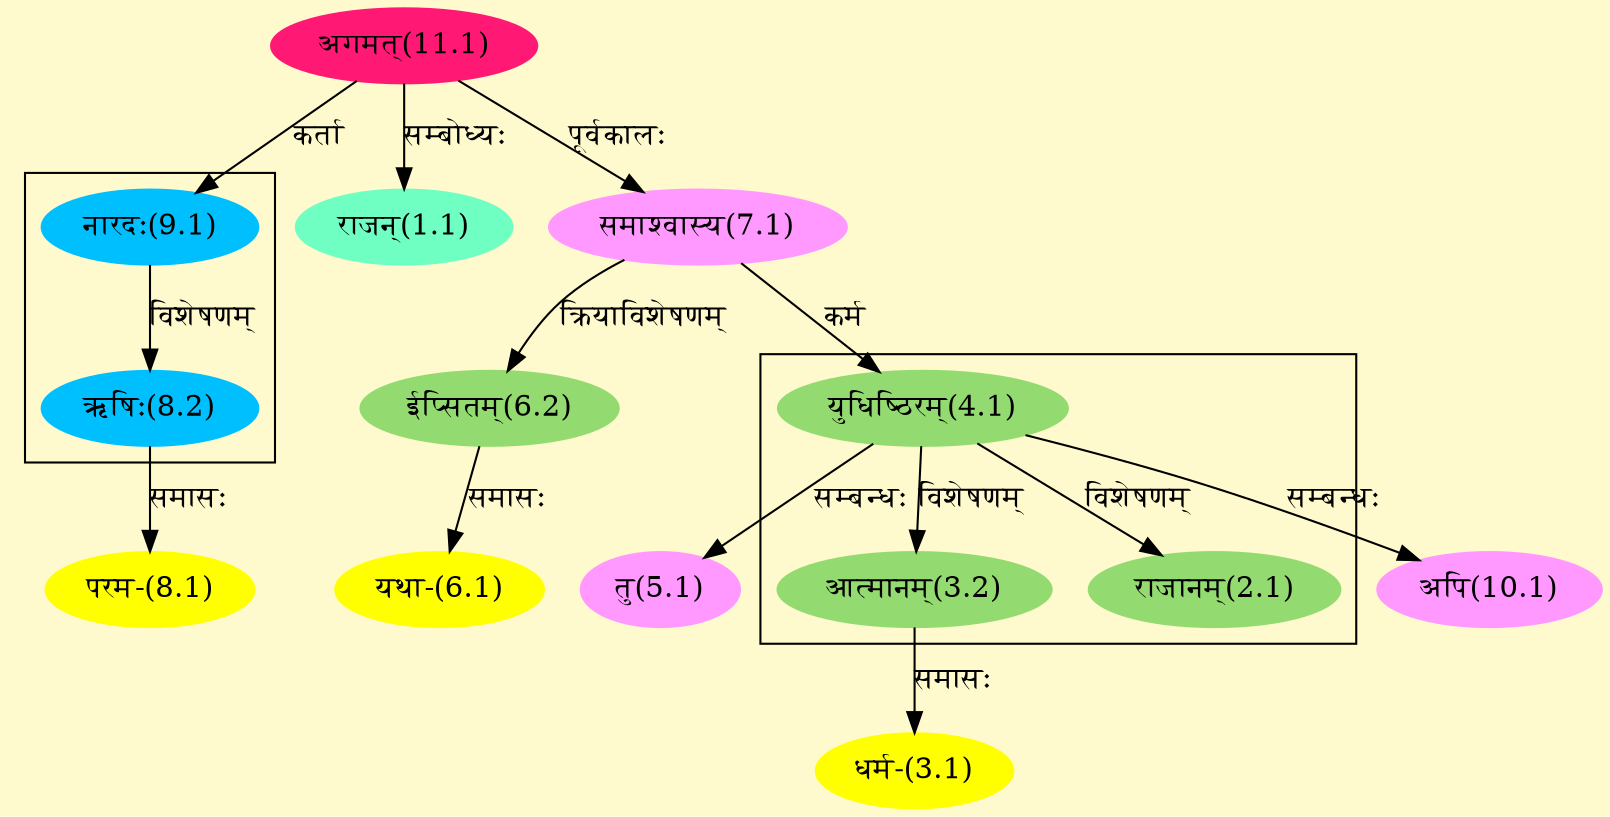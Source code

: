 digraph G{
rankdir=BT;
 compound=true;
 bgcolor="lemonchiffon1";

subgraph cluster_1{
Node2_1 [style=filled, color="#93DB70" label = "राजानम्(2.1)"]
Node4_1 [style=filled, color="#93DB70" label = "युधिष्ठिरम्(4.1)"]
Node3_2 [style=filled, color="#93DB70" label = "आत्मानम्(3.2)"]

}

subgraph cluster_2{
Node8_2 [style=filled, color="#00BFFF" label = "ऋषिः(8.2)"]
Node9_1 [style=filled, color="#00BFFF" label = "नारदः(9.1)"]

}
Node1_1 [style=filled, color="#6FFFC3" label = "राजन्(1.1)"]
Node11_1 [style=filled, color="#FF1975" label = "अगमत्(11.1)"]
Node3_1 [style=filled, color="#FFFF00" label = "धर्म-(3.1)"]
Node3_2 [style=filled, color="#93DB70" label = "आत्मानम्(3.2)"]
Node4_1 [style=filled, color="#93DB70" label = "युधिष्ठिरम्(4.1)"]
Node7_1 [style=filled, color="#FF99FF" label = "समाश्वास्य(7.1)"]
Node5_1 [style=filled, color="#FF99FF" label = "तु(5.1)"]
Node6_1 [style=filled, color="#FFFF00" label = "यथा-(6.1)"]
Node6_2 [style=filled, color="#93DB70" label = "ईप्सितम्(6.2)"]
Node8_1 [style=filled, color="#FFFF00" label = "परम-(8.1)"]
Node8_2 [style=filled, color="#00BFFF" label = "ऋषिः(8.2)"]
Node9_1 [style=filled, color="#00BFFF" label = "नारदः(9.1)"]
Node10_1 [style=filled, color="#FF99FF" label = "अपि(10.1)"]
/* Start of Relations section */

Node1_1 -> Node11_1 [  label="सम्बोध्यः"  dir="back" ]
Node2_1 -> Node4_1 [  label="विशेषणम्"  dir="back" ]
Node3_1 -> Node3_2 [  label="समासः"  dir="back" ]
Node3_2 -> Node4_1 [  label="विशेषणम्"  dir="back" ]
Node4_1 -> Node7_1 [  label="कर्म"  dir="back" ]
Node5_1 -> Node4_1 [  label="सम्बन्धः"  dir="back" ]
Node6_1 -> Node6_2 [  label="समासः"  dir="back" ]
Node6_2 -> Node7_1 [  label="क्रियाविशेषणम्"  dir="back" ]
Node7_1 -> Node11_1 [  label="पूर्वकालः"  dir="back" ]
Node8_1 -> Node8_2 [  label="समासः"  dir="back" ]
Node8_2 -> Node9_1 [  label="विशेषणम्"  dir="back" ]
Node9_1 -> Node11_1 [  label="कर्ता"  dir="back" ]
Node10_1 -> Node4_1 [  label="सम्बन्धः"  dir="back" ]
}
